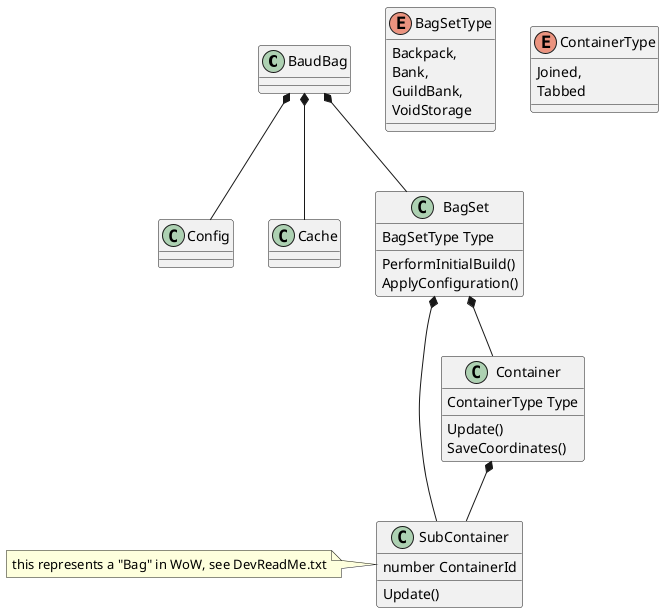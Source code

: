 @startuml
class BaudBag
class Config
class Cache

enum BagSetType {
    Backpack,
    Bank,
    GuildBank,
    VoidStorage
}

class BagSet {
    BagSetType Type
    PerformInitialBuild()
    ApplyConfiguration()
}

enum ContainerType {
    Joined,
    Tabbed
}

class Container {
    ContainerType Type
    Update()
    SaveCoordinates()
}
class SubContainer{
    number ContainerId
    Update()
}

note left of SubContainer : this represents a "Bag" in WoW, see DevReadMe.txt

BaudBag *-- Config
BaudBag *-- Cache
BaudBag *-- BagSet

BagSet *-- Container
BagSet *-- SubContainer
Container *-- SubContainer
@enduml